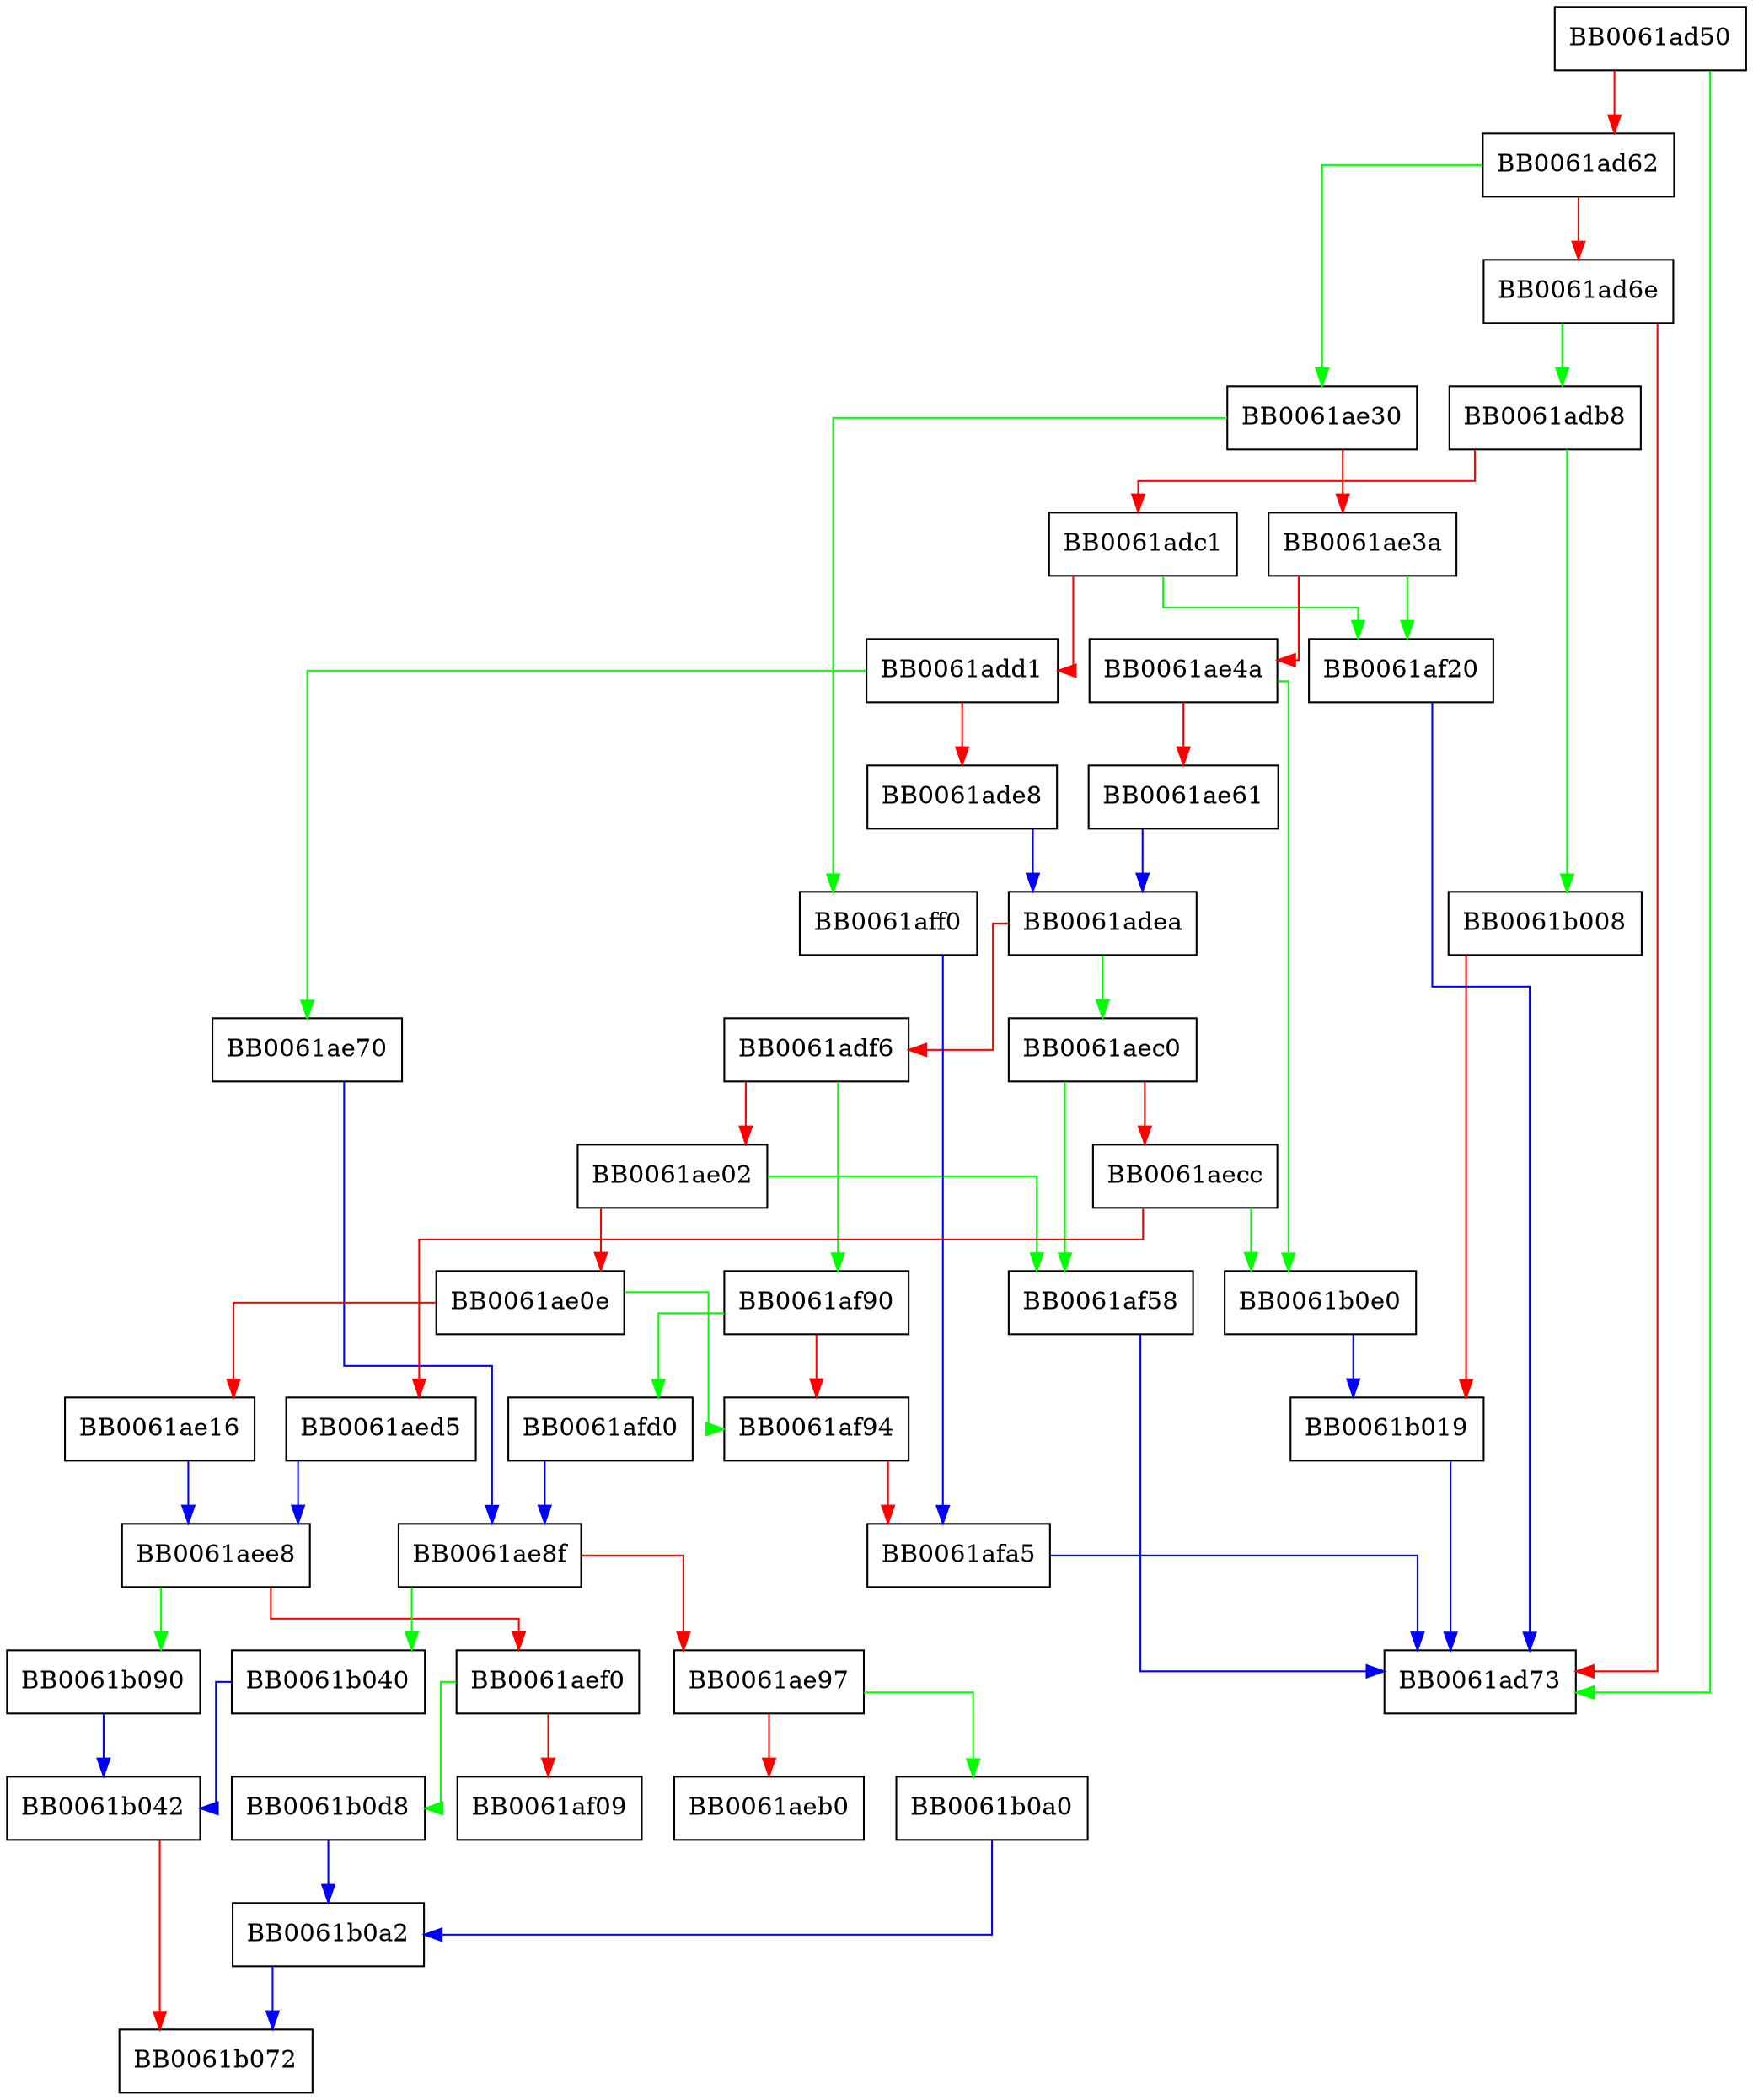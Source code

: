 digraph ossl_b2i {
  node [shape="box"];
  graph [splines=ortho];
  BB0061ad50 -> BB0061ad73 [color="green"];
  BB0061ad50 -> BB0061ad62 [color="red"];
  BB0061ad62 -> BB0061ae30 [color="green"];
  BB0061ad62 -> BB0061ad6e [color="red"];
  BB0061ad6e -> BB0061adb8 [color="green"];
  BB0061ad6e -> BB0061ad73 [color="red"];
  BB0061adb8 -> BB0061b008 [color="green"];
  BB0061adb8 -> BB0061adc1 [color="red"];
  BB0061adc1 -> BB0061af20 [color="green"];
  BB0061adc1 -> BB0061add1 [color="red"];
  BB0061add1 -> BB0061ae70 [color="green"];
  BB0061add1 -> BB0061ade8 [color="red"];
  BB0061ade8 -> BB0061adea [color="blue"];
  BB0061adea -> BB0061aec0 [color="green"];
  BB0061adea -> BB0061adf6 [color="red"];
  BB0061adf6 -> BB0061af90 [color="green"];
  BB0061adf6 -> BB0061ae02 [color="red"];
  BB0061ae02 -> BB0061af58 [color="green"];
  BB0061ae02 -> BB0061ae0e [color="red"];
  BB0061ae0e -> BB0061af94 [color="green"];
  BB0061ae0e -> BB0061ae16 [color="red"];
  BB0061ae16 -> BB0061aee8 [color="blue"];
  BB0061ae30 -> BB0061aff0 [color="green"];
  BB0061ae30 -> BB0061ae3a [color="red"];
  BB0061ae3a -> BB0061af20 [color="green"];
  BB0061ae3a -> BB0061ae4a [color="red"];
  BB0061ae4a -> BB0061b0e0 [color="green"];
  BB0061ae4a -> BB0061ae61 [color="red"];
  BB0061ae61 -> BB0061adea [color="blue"];
  BB0061ae70 -> BB0061ae8f [color="blue"];
  BB0061ae8f -> BB0061b040 [color="green"];
  BB0061ae8f -> BB0061ae97 [color="red"];
  BB0061ae97 -> BB0061b0a0 [color="green"];
  BB0061ae97 -> BB0061aeb0 [color="red"];
  BB0061aec0 -> BB0061af58 [color="green"];
  BB0061aec0 -> BB0061aecc [color="red"];
  BB0061aecc -> BB0061b0e0 [color="green"];
  BB0061aecc -> BB0061aed5 [color="red"];
  BB0061aed5 -> BB0061aee8 [color="blue"];
  BB0061aee8 -> BB0061b090 [color="green"];
  BB0061aee8 -> BB0061aef0 [color="red"];
  BB0061aef0 -> BB0061b0d8 [color="green"];
  BB0061aef0 -> BB0061af09 [color="red"];
  BB0061af20 -> BB0061ad73 [color="blue"];
  BB0061af58 -> BB0061ad73 [color="blue"];
  BB0061af90 -> BB0061afd0 [color="green"];
  BB0061af90 -> BB0061af94 [color="red"];
  BB0061af94 -> BB0061afa5 [color="red"];
  BB0061afa5 -> BB0061ad73 [color="blue"];
  BB0061afd0 -> BB0061ae8f [color="blue"];
  BB0061aff0 -> BB0061afa5 [color="blue"];
  BB0061b008 -> BB0061b019 [color="red"];
  BB0061b019 -> BB0061ad73 [color="blue"];
  BB0061b040 -> BB0061b042 [color="blue"];
  BB0061b042 -> BB0061b072 [color="red"];
  BB0061b090 -> BB0061b042 [color="blue"];
  BB0061b0a0 -> BB0061b0a2 [color="blue"];
  BB0061b0a2 -> BB0061b072 [color="blue"];
  BB0061b0d8 -> BB0061b0a2 [color="blue"];
  BB0061b0e0 -> BB0061b019 [color="blue"];
}
